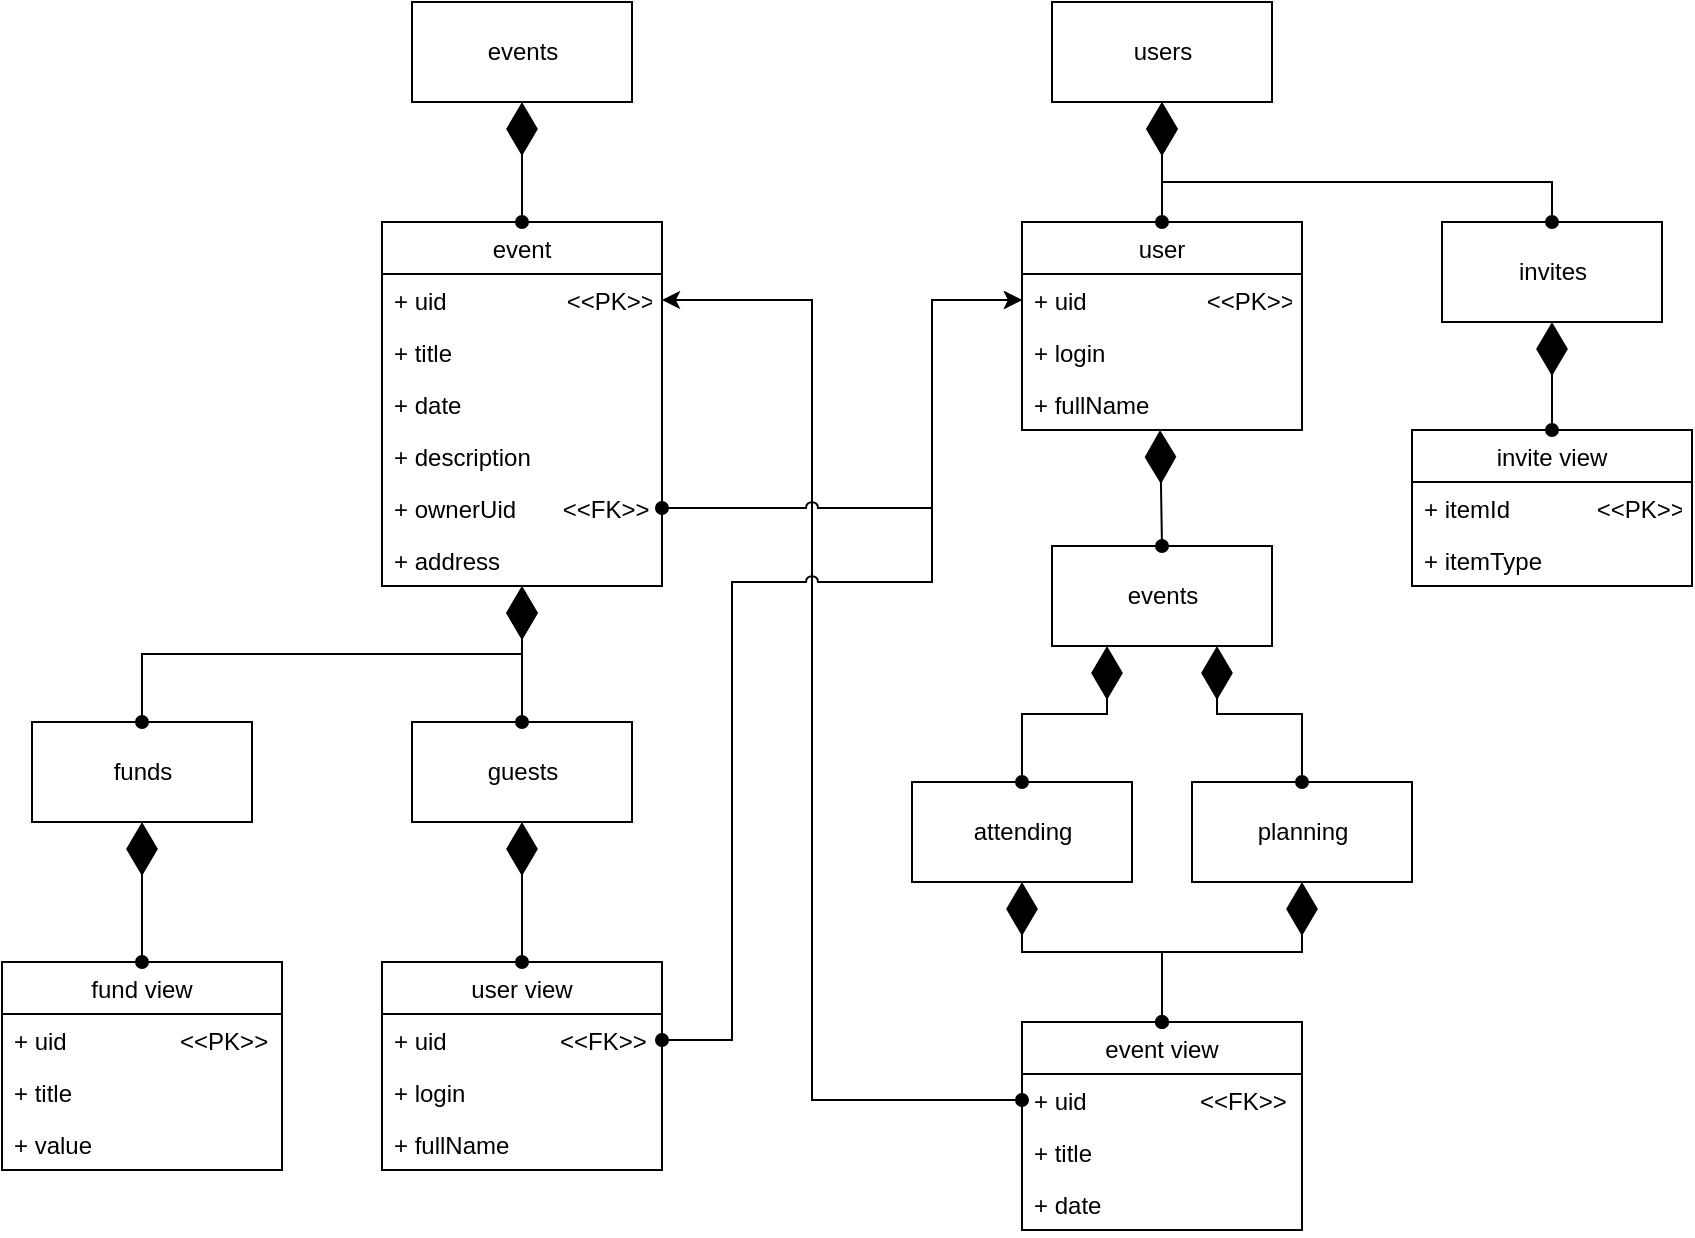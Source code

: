 <mxfile version="15.7.3" type="device"><diagram id="JowiNXxUiceXzbiP4MOC" name="Strona-1"><mxGraphModel dx="1422" dy="865" grid="1" gridSize="10" guides="1" tooltips="1" connect="1" arrows="1" fold="1" page="1" pageScale="1" pageWidth="827" pageHeight="1169" math="0" shadow="0"><root><mxCell id="0"/><mxCell id="1" parent="0"/><mxCell id="BHuaisEZBxH8-9eAb5Ay-35" value="invite view" style="swimlane;fontStyle=0;childLayout=stackLayout;horizontal=1;startSize=26;fillColor=none;horizontalStack=0;resizeParent=1;resizeParentMax=0;resizeLast=0;collapsible=1;marginBottom=0;" parent="1" vertex="1"><mxGeometry x="740" y="574" width="140" height="78" as="geometry"/></mxCell><mxCell id="BHuaisEZBxH8-9eAb5Ay-36" value="+ itemId             &lt;&lt;PK&gt;&gt;" style="text;strokeColor=none;fillColor=none;align=left;verticalAlign=top;spacingLeft=4;spacingRight=4;overflow=hidden;rotatable=0;points=[[0,0.5],[1,0.5]];portConstraint=eastwest;" parent="BHuaisEZBxH8-9eAb5Ay-35" vertex="1"><mxGeometry y="26" width="140" height="26" as="geometry"/></mxCell><mxCell id="BHuaisEZBxH8-9eAb5Ay-37" value="+ itemType" style="text;strokeColor=none;fillColor=none;align=left;verticalAlign=top;spacingLeft=4;spacingRight=4;overflow=hidden;rotatable=0;points=[[0,0.5],[1,0.5]];portConstraint=eastwest;" parent="BHuaisEZBxH8-9eAb5Ay-35" vertex="1"><mxGeometry y="52" width="140" height="26" as="geometry"/></mxCell><mxCell id="BHuaisEZBxH8-9eAb5Ay-39" value="user" style="swimlane;fontStyle=0;childLayout=stackLayout;horizontal=1;startSize=26;fillColor=none;horizontalStack=0;resizeParent=1;resizeParentMax=0;resizeLast=0;collapsible=1;marginBottom=0;" parent="1" vertex="1"><mxGeometry x="545" y="470" width="140" height="104" as="geometry"/></mxCell><mxCell id="BHuaisEZBxH8-9eAb5Ay-40" value="+ uid                  &lt;&lt;PK&gt;&gt;" style="text;strokeColor=none;fillColor=none;align=left;verticalAlign=top;spacingLeft=4;spacingRight=4;overflow=hidden;rotatable=0;points=[[0,0.5],[1,0.5]];portConstraint=eastwest;" parent="BHuaisEZBxH8-9eAb5Ay-39" vertex="1"><mxGeometry y="26" width="140" height="26" as="geometry"/></mxCell><mxCell id="BHuaisEZBxH8-9eAb5Ay-41" value="+ login" style="text;strokeColor=none;fillColor=none;align=left;verticalAlign=top;spacingLeft=4;spacingRight=4;overflow=hidden;rotatable=0;points=[[0,0.5],[1,0.5]];portConstraint=eastwest;" parent="BHuaisEZBxH8-9eAb5Ay-39" vertex="1"><mxGeometry y="52" width="140" height="26" as="geometry"/></mxCell><mxCell id="BHuaisEZBxH8-9eAb5Ay-42" value="+ fullName" style="text;strokeColor=none;fillColor=none;align=left;verticalAlign=top;spacingLeft=4;spacingRight=4;overflow=hidden;rotatable=0;points=[[0,0.5],[1,0.5]];portConstraint=eastwest;" parent="BHuaisEZBxH8-9eAb5Ay-39" vertex="1"><mxGeometry y="78" width="140" height="26" as="geometry"/></mxCell><mxCell id="BHuaisEZBxH8-9eAb5Ay-45" value="users" style="html=1;" parent="1" vertex="1"><mxGeometry x="560" y="360" width="110" height="50" as="geometry"/></mxCell><mxCell id="BHuaisEZBxH8-9eAb5Ay-48" value="" style="endArrow=diamondThin;endFill=1;endSize=24;html=1;rounded=0;entryX=0.5;entryY=1;entryDx=0;entryDy=0;exitX=0.5;exitY=0;exitDx=0;exitDy=0;startArrow=oval;startFill=1;" parent="1" source="BHuaisEZBxH8-9eAb5Ay-39" target="BHuaisEZBxH8-9eAb5Ay-45" edge="1"><mxGeometry width="160" relative="1" as="geometry"><mxPoint x="490" y="440" as="sourcePoint"/><mxPoint x="650" y="440" as="targetPoint"/></mxGeometry></mxCell><mxCell id="BHuaisEZBxH8-9eAb5Ay-49" value="attending" style="html=1;" parent="1" vertex="1"><mxGeometry x="490" y="750" width="110" height="50" as="geometry"/></mxCell><mxCell id="BHuaisEZBxH8-9eAb5Ay-50" value="events" style="html=1;" parent="1" vertex="1"><mxGeometry x="560" y="632" width="110" height="50" as="geometry"/></mxCell><mxCell id="BHuaisEZBxH8-9eAb5Ay-51" value="planning" style="html=1;" parent="1" vertex="1"><mxGeometry x="630" y="750" width="110" height="50" as="geometry"/></mxCell><mxCell id="BHuaisEZBxH8-9eAb5Ay-56" value="event view" style="swimlane;fontStyle=0;childLayout=stackLayout;horizontal=1;startSize=26;fillColor=none;horizontalStack=0;resizeParent=1;resizeParentMax=0;resizeLast=0;collapsible=1;marginBottom=0;" parent="1" vertex="1"><mxGeometry x="545" y="870" width="140" height="104" as="geometry"/></mxCell><mxCell id="BHuaisEZBxH8-9eAb5Ay-57" value="+ uid                 &lt;&lt;FK&gt;&gt;" style="text;strokeColor=none;fillColor=none;align=left;verticalAlign=top;spacingLeft=4;spacingRight=4;overflow=hidden;rotatable=0;points=[[0,0.5],[1,0.5]];portConstraint=eastwest;" parent="BHuaisEZBxH8-9eAb5Ay-56" vertex="1"><mxGeometry y="26" width="140" height="26" as="geometry"/></mxCell><mxCell id="BHuaisEZBxH8-9eAb5Ay-58" value="+ title" style="text;strokeColor=none;fillColor=none;align=left;verticalAlign=top;spacingLeft=4;spacingRight=4;overflow=hidden;rotatable=0;points=[[0,0.5],[1,0.5]];portConstraint=eastwest;" parent="BHuaisEZBxH8-9eAb5Ay-56" vertex="1"><mxGeometry y="52" width="140" height="26" as="geometry"/></mxCell><mxCell id="BHuaisEZBxH8-9eAb5Ay-59" value="+ date" style="text;strokeColor=none;fillColor=none;align=left;verticalAlign=top;spacingLeft=4;spacingRight=4;overflow=hidden;rotatable=0;points=[[0,0.5],[1,0.5]];portConstraint=eastwest;" parent="BHuaisEZBxH8-9eAb5Ay-56" vertex="1"><mxGeometry y="78" width="140" height="26" as="geometry"/></mxCell><mxCell id="BHuaisEZBxH8-9eAb5Ay-60" value="events" style="html=1;" parent="1" vertex="1"><mxGeometry x="240" y="360" width="110" height="50" as="geometry"/></mxCell><mxCell id="BHuaisEZBxH8-9eAb5Ay-61" value="event" style="swimlane;fontStyle=0;childLayout=stackLayout;horizontal=1;startSize=26;fillColor=none;horizontalStack=0;resizeParent=1;resizeParentMax=0;resizeLast=0;collapsible=1;marginBottom=0;" parent="1" vertex="1"><mxGeometry x="225" y="470" width="140" height="182" as="geometry"/></mxCell><mxCell id="BHuaisEZBxH8-9eAb5Ay-62" value="+ uid                  &lt;&lt;PK&gt;&gt;&#10; " style="text;strokeColor=none;fillColor=none;align=left;verticalAlign=top;spacingLeft=4;spacingRight=4;overflow=hidden;rotatable=0;points=[[0,0.5],[1,0.5]];portConstraint=eastwest;" parent="BHuaisEZBxH8-9eAb5Ay-61" vertex="1"><mxGeometry y="26" width="140" height="26" as="geometry"/></mxCell><mxCell id="BHuaisEZBxH8-9eAb5Ay-63" value="+ title" style="text;strokeColor=none;fillColor=none;align=left;verticalAlign=top;spacingLeft=4;spacingRight=4;overflow=hidden;rotatable=0;points=[[0,0.5],[1,0.5]];portConstraint=eastwest;" parent="BHuaisEZBxH8-9eAb5Ay-61" vertex="1"><mxGeometry y="52" width="140" height="26" as="geometry"/></mxCell><mxCell id="BHuaisEZBxH8-9eAb5Ay-64" value="+ date" style="text;strokeColor=none;fillColor=none;align=left;verticalAlign=top;spacingLeft=4;spacingRight=4;overflow=hidden;rotatable=0;points=[[0,0.5],[1,0.5]];portConstraint=eastwest;" parent="BHuaisEZBxH8-9eAb5Ay-61" vertex="1"><mxGeometry y="78" width="140" height="26" as="geometry"/></mxCell><mxCell id="BHuaisEZBxH8-9eAb5Ay-65" value="+ description" style="text;strokeColor=none;fillColor=none;align=left;verticalAlign=top;spacingLeft=4;spacingRight=4;overflow=hidden;rotatable=0;points=[[0,0.5],[1,0.5]];portConstraint=eastwest;" parent="BHuaisEZBxH8-9eAb5Ay-61" vertex="1"><mxGeometry y="104" width="140" height="26" as="geometry"/></mxCell><mxCell id="BHuaisEZBxH8-9eAb5Ay-66" value="+ ownerUid       &lt;&lt;FK&gt;&gt;" style="text;strokeColor=none;fillColor=none;align=left;verticalAlign=top;spacingLeft=4;spacingRight=4;overflow=hidden;rotatable=0;points=[[0,0.5],[1,0.5]];portConstraint=eastwest;" parent="BHuaisEZBxH8-9eAb5Ay-61" vertex="1"><mxGeometry y="130" width="140" height="26" as="geometry"/></mxCell><mxCell id="BHuaisEZBxH8-9eAb5Ay-67" value="+ address" style="text;strokeColor=none;fillColor=none;align=left;verticalAlign=top;spacingLeft=4;spacingRight=4;overflow=hidden;rotatable=0;points=[[0,0.5],[1,0.5]];portConstraint=eastwest;" parent="BHuaisEZBxH8-9eAb5Ay-61" vertex="1"><mxGeometry y="156" width="140" height="26" as="geometry"/></mxCell><mxCell id="BHuaisEZBxH8-9eAb5Ay-73" value="guests" style="html=1;" parent="1" vertex="1"><mxGeometry x="240" y="720" width="110" height="50" as="geometry"/></mxCell><mxCell id="BHuaisEZBxH8-9eAb5Ay-74" value="invites" style="html=1;" parent="1" vertex="1"><mxGeometry x="755" y="470" width="110" height="50" as="geometry"/></mxCell><mxCell id="BHuaisEZBxH8-9eAb5Ay-75" value="" style="endArrow=diamondThin;endFill=1;endSize=24;html=1;rounded=0;entryX=0.493;entryY=1;entryDx=0;entryDy=0;exitX=0.5;exitY=0;exitDx=0;exitDy=0;entryPerimeter=0;startArrow=oval;startFill=1;" parent="1" source="BHuaisEZBxH8-9eAb5Ay-50" target="BHuaisEZBxH8-9eAb5Ay-42" edge="1"><mxGeometry width="160" relative="1" as="geometry"><mxPoint x="510" y="645" as="sourcePoint"/><mxPoint x="510" y="585" as="targetPoint"/></mxGeometry></mxCell><mxCell id="BHuaisEZBxH8-9eAb5Ay-76" value="" style="endArrow=diamondThin;endFill=1;endSize=24;html=1;rounded=0;entryX=0.25;entryY=1;entryDx=0;entryDy=0;exitX=0.5;exitY=0;exitDx=0;exitDy=0;edgeStyle=elbowEdgeStyle;elbow=vertical;startArrow=oval;startFill=1;" parent="1" source="BHuaisEZBxH8-9eAb5Ay-49" target="BHuaisEZBxH8-9eAb5Ay-50" edge="1"><mxGeometry width="160" relative="1" as="geometry"><mxPoint x="495.48" y="728" as="sourcePoint"/><mxPoint x="494.5" y="670" as="targetPoint"/></mxGeometry></mxCell><mxCell id="BHuaisEZBxH8-9eAb5Ay-77" value="" style="endArrow=diamondThin;endFill=1;endSize=24;html=1;rounded=0;entryX=0.75;entryY=1;entryDx=0;entryDy=0;exitX=0.5;exitY=0;exitDx=0;exitDy=0;edgeStyle=elbowEdgeStyle;elbow=vertical;startArrow=oval;startFill=1;" parent="1" source="BHuaisEZBxH8-9eAb5Ay-51" target="BHuaisEZBxH8-9eAb5Ay-50" edge="1"><mxGeometry width="160" relative="1" as="geometry"><mxPoint x="505" y="730" as="sourcePoint"/><mxPoint x="570" y="692" as="targetPoint"/></mxGeometry></mxCell><mxCell id="BHuaisEZBxH8-9eAb5Ay-78" value="" style="endArrow=diamondThin;endFill=1;endSize=24;html=1;rounded=0;entryX=0.5;entryY=1;entryDx=0;entryDy=0;exitX=0.5;exitY=0;exitDx=0;exitDy=0;edgeStyle=elbowEdgeStyle;elbow=vertical;startArrow=oval;startFill=1;" parent="1" source="BHuaisEZBxH8-9eAb5Ay-56" target="BHuaisEZBxH8-9eAb5Ay-49" edge="1"><mxGeometry width="160" relative="1" as="geometry"><mxPoint x="515" y="770" as="sourcePoint"/><mxPoint x="580" y="732" as="targetPoint"/></mxGeometry></mxCell><mxCell id="BHuaisEZBxH8-9eAb5Ay-79" value="" style="endArrow=diamondThin;endFill=1;endSize=24;html=1;rounded=0;entryX=0.5;entryY=1;entryDx=0;entryDy=0;exitX=0.5;exitY=0;exitDx=0;exitDy=0;edgeStyle=elbowEdgeStyle;elbow=vertical;startArrow=oval;startFill=1;" parent="1" source="BHuaisEZBxH8-9eAb5Ay-56" target="BHuaisEZBxH8-9eAb5Ay-51" edge="1"><mxGeometry width="160" relative="1" as="geometry"><mxPoint x="525" y="780" as="sourcePoint"/><mxPoint x="590" y="742" as="targetPoint"/></mxGeometry></mxCell><mxCell id="BHuaisEZBxH8-9eAb5Ay-80" style="edgeStyle=orthogonalEdgeStyle;rounded=0;orthogonalLoop=1;jettySize=auto;html=1;exitX=0;exitY=0.5;exitDx=0;exitDy=0;entryX=1;entryY=0.5;entryDx=0;entryDy=0;jumpStyle=arc;startArrow=oval;startFill=1;" parent="1" source="BHuaisEZBxH8-9eAb5Ay-57" target="BHuaisEZBxH8-9eAb5Ay-62" edge="1"><mxGeometry relative="1" as="geometry"><Array as="points"><mxPoint x="440" y="909"/><mxPoint x="440" y="509"/></Array></mxGeometry></mxCell><mxCell id="BHuaisEZBxH8-9eAb5Ay-81" value="" style="endArrow=diamondThin;endFill=1;endSize=24;html=1;rounded=0;entryX=0.5;entryY=1;entryDx=0;entryDy=0;exitX=0.5;exitY=0;exitDx=0;exitDy=0;startArrow=oval;startFill=1;" parent="1" source="BHuaisEZBxH8-9eAb5Ay-61" target="BHuaisEZBxH8-9eAb5Ay-60" edge="1"><mxGeometry width="160" relative="1" as="geometry"><mxPoint x="400" y="480" as="sourcePoint"/><mxPoint x="400" y="420" as="targetPoint"/></mxGeometry></mxCell><mxCell id="BHuaisEZBxH8-9eAb5Ay-82" value="" style="endArrow=diamondThin;endFill=1;endSize=24;html=1;rounded=0;exitX=0.5;exitY=0;exitDx=0;exitDy=0;startArrow=oval;startFill=1;" parent="1" source="BHuaisEZBxH8-9eAb5Ay-73" target="BHuaisEZBxH8-9eAb5Ay-67" edge="1"><mxGeometry width="160" relative="1" as="geometry"><mxPoint x="290" y="712" as="sourcePoint"/><mxPoint x="260" y="680" as="targetPoint"/></mxGeometry></mxCell><mxCell id="BHuaisEZBxH8-9eAb5Ay-84" value="user view" style="swimlane;fontStyle=0;childLayout=stackLayout;horizontal=1;startSize=26;fillColor=none;horizontalStack=0;resizeParent=1;resizeParentMax=0;resizeLast=0;collapsible=1;marginBottom=0;" parent="1" vertex="1"><mxGeometry x="225" y="840" width="140" height="104" as="geometry"/></mxCell><mxCell id="BHuaisEZBxH8-9eAb5Ay-85" value="+ uid                 &lt;&lt;FK&gt;&gt;" style="text;strokeColor=none;fillColor=none;align=left;verticalAlign=top;spacingLeft=4;spacingRight=4;overflow=hidden;rotatable=0;points=[[0,0.5],[1,0.5]];portConstraint=eastwest;" parent="BHuaisEZBxH8-9eAb5Ay-84" vertex="1"><mxGeometry y="26" width="140" height="26" as="geometry"/></mxCell><mxCell id="BHuaisEZBxH8-9eAb5Ay-86" value="+ login" style="text;strokeColor=none;fillColor=none;align=left;verticalAlign=top;spacingLeft=4;spacingRight=4;overflow=hidden;rotatable=0;points=[[0,0.5],[1,0.5]];portConstraint=eastwest;" parent="BHuaisEZBxH8-9eAb5Ay-84" vertex="1"><mxGeometry y="52" width="140" height="26" as="geometry"/></mxCell><mxCell id="BHuaisEZBxH8-9eAb5Ay-87" value="+ fullName" style="text;strokeColor=none;fillColor=none;align=left;verticalAlign=top;spacingLeft=4;spacingRight=4;overflow=hidden;rotatable=0;points=[[0,0.5],[1,0.5]];portConstraint=eastwest;" parent="BHuaisEZBxH8-9eAb5Ay-84" vertex="1"><mxGeometry y="78" width="140" height="26" as="geometry"/></mxCell><mxCell id="BHuaisEZBxH8-9eAb5Ay-92" value="" style="endArrow=diamondThin;endFill=1;endSize=24;html=1;rounded=0;exitX=0.5;exitY=0;exitDx=0;exitDy=0;entryX=0.5;entryY=1;entryDx=0;entryDy=0;startArrow=oval;startFill=1;" parent="1" source="BHuaisEZBxH8-9eAb5Ay-84" target="BHuaisEZBxH8-9eAb5Ay-73" edge="1"><mxGeometry width="160" relative="1" as="geometry"><mxPoint x="305" y="730" as="sourcePoint"/><mxPoint x="305" y="662" as="targetPoint"/></mxGeometry></mxCell><mxCell id="BHuaisEZBxH8-9eAb5Ay-93" value="" style="endArrow=diamondThin;endFill=1;endSize=24;html=1;rounded=0;exitX=0.5;exitY=0;exitDx=0;exitDy=0;entryX=0.5;entryY=1;entryDx=0;entryDy=0;edgeStyle=elbowEdgeStyle;elbow=vertical;startArrow=oval;startFill=1;" parent="1" source="BHuaisEZBxH8-9eAb5Ay-74" target="BHuaisEZBxH8-9eAb5Ay-45" edge="1"><mxGeometry width="160" relative="1" as="geometry"><mxPoint x="315" y="740" as="sourcePoint"/><mxPoint x="315" y="672" as="targetPoint"/><Array as="points"><mxPoint x="710" y="450"/></Array></mxGeometry></mxCell><mxCell id="BHuaisEZBxH8-9eAb5Ay-94" value="" style="endArrow=diamondThin;endFill=1;endSize=24;html=1;rounded=0;entryX=0.5;entryY=1;entryDx=0;entryDy=0;exitX=0.5;exitY=0;exitDx=0;exitDy=0;startArrow=oval;startFill=1;" parent="1" source="BHuaisEZBxH8-9eAb5Ay-35" target="BHuaisEZBxH8-9eAb5Ay-74" edge="1"><mxGeometry width="160" relative="1" as="geometry"><mxPoint x="695" y="730" as="sourcePoint"/><mxPoint x="652.5" y="692" as="targetPoint"/></mxGeometry></mxCell><mxCell id="BHuaisEZBxH8-9eAb5Ay-97" style="edgeStyle=orthogonalEdgeStyle;rounded=0;orthogonalLoop=1;jettySize=auto;html=1;entryX=0;entryY=0.5;entryDx=0;entryDy=0;jumpStyle=arc;startArrow=oval;startFill=1;" parent="1" source="BHuaisEZBxH8-9eAb5Ay-66" target="BHuaisEZBxH8-9eAb5Ay-40" edge="1"><mxGeometry relative="1" as="geometry"><Array as="points"><mxPoint x="500" y="613"/><mxPoint x="500" y="509"/></Array></mxGeometry></mxCell><mxCell id="BHuaisEZBxH8-9eAb5Ay-98" style="edgeStyle=orthogonalEdgeStyle;rounded=0;orthogonalLoop=1;jettySize=auto;html=1;exitX=1;exitY=0.5;exitDx=0;exitDy=0;entryX=0;entryY=0.5;entryDx=0;entryDy=0;jumpStyle=arc;startArrow=oval;startFill=1;" parent="1" source="BHuaisEZBxH8-9eAb5Ay-85" target="BHuaisEZBxH8-9eAb5Ay-40" edge="1"><mxGeometry relative="1" as="geometry"><Array as="points"><mxPoint x="400" y="879"/><mxPoint x="400" y="650"/><mxPoint x="500" y="650"/><mxPoint x="500" y="509"/></Array></mxGeometry></mxCell><mxCell id="AS2OFgOI77yA0P6_we3V-1" value="funds" style="html=1;" vertex="1" parent="1"><mxGeometry x="50" y="720" width="110" height="50" as="geometry"/></mxCell><mxCell id="AS2OFgOI77yA0P6_we3V-3" value="" style="endArrow=diamondThin;endFill=1;endSize=24;html=1;rounded=0;exitX=0.5;exitY=0;exitDx=0;exitDy=0;edgeStyle=orthogonalEdgeStyle;startArrow=oval;startFill=1;" edge="1" parent="1" source="AS2OFgOI77yA0P6_we3V-1" target="BHuaisEZBxH8-9eAb5Ay-61"><mxGeometry width="160" relative="1" as="geometry"><mxPoint x="260" y="720" as="sourcePoint"/><mxPoint x="260" y="652" as="targetPoint"/></mxGeometry></mxCell><mxCell id="AS2OFgOI77yA0P6_we3V-4" value="fund view" style="swimlane;fontStyle=0;childLayout=stackLayout;horizontal=1;startSize=26;fillColor=none;horizontalStack=0;resizeParent=1;resizeParentMax=0;resizeLast=0;collapsible=1;marginBottom=0;" vertex="1" parent="1"><mxGeometry x="35" y="840" width="140" height="104" as="geometry"/></mxCell><mxCell id="AS2OFgOI77yA0P6_we3V-5" value="+ uid                 &lt;&lt;PK&gt;&gt;" style="text;strokeColor=none;fillColor=none;align=left;verticalAlign=top;spacingLeft=4;spacingRight=4;overflow=hidden;rotatable=0;points=[[0,0.5],[1,0.5]];portConstraint=eastwest;" vertex="1" parent="AS2OFgOI77yA0P6_we3V-4"><mxGeometry y="26" width="140" height="26" as="geometry"/></mxCell><mxCell id="AS2OFgOI77yA0P6_we3V-6" value="+ title" style="text;strokeColor=none;fillColor=none;align=left;verticalAlign=top;spacingLeft=4;spacingRight=4;overflow=hidden;rotatable=0;points=[[0,0.5],[1,0.5]];portConstraint=eastwest;" vertex="1" parent="AS2OFgOI77yA0P6_we3V-4"><mxGeometry y="52" width="140" height="26" as="geometry"/></mxCell><mxCell id="AS2OFgOI77yA0P6_we3V-7" value="+ value" style="text;strokeColor=none;fillColor=none;align=left;verticalAlign=top;spacingLeft=4;spacingRight=4;overflow=hidden;rotatable=0;points=[[0,0.5],[1,0.5]];portConstraint=eastwest;" vertex="1" parent="AS2OFgOI77yA0P6_we3V-4"><mxGeometry y="78" width="140" height="26" as="geometry"/></mxCell><mxCell id="AS2OFgOI77yA0P6_we3V-8" value="" style="endArrow=diamondThin;endFill=1;endSize=24;html=1;rounded=0;exitX=0.5;exitY=0;exitDx=0;exitDy=0;entryX=0.5;entryY=1;entryDx=0;entryDy=0;startArrow=oval;startFill=1;" edge="1" parent="1" source="AS2OFgOI77yA0P6_we3V-4" target="AS2OFgOI77yA0P6_we3V-1"><mxGeometry width="160" relative="1" as="geometry"><mxPoint x="104.5" y="850" as="sourcePoint"/><mxPoint x="104.5" y="780" as="targetPoint"/></mxGeometry></mxCell></root></mxGraphModel></diagram></mxfile>
